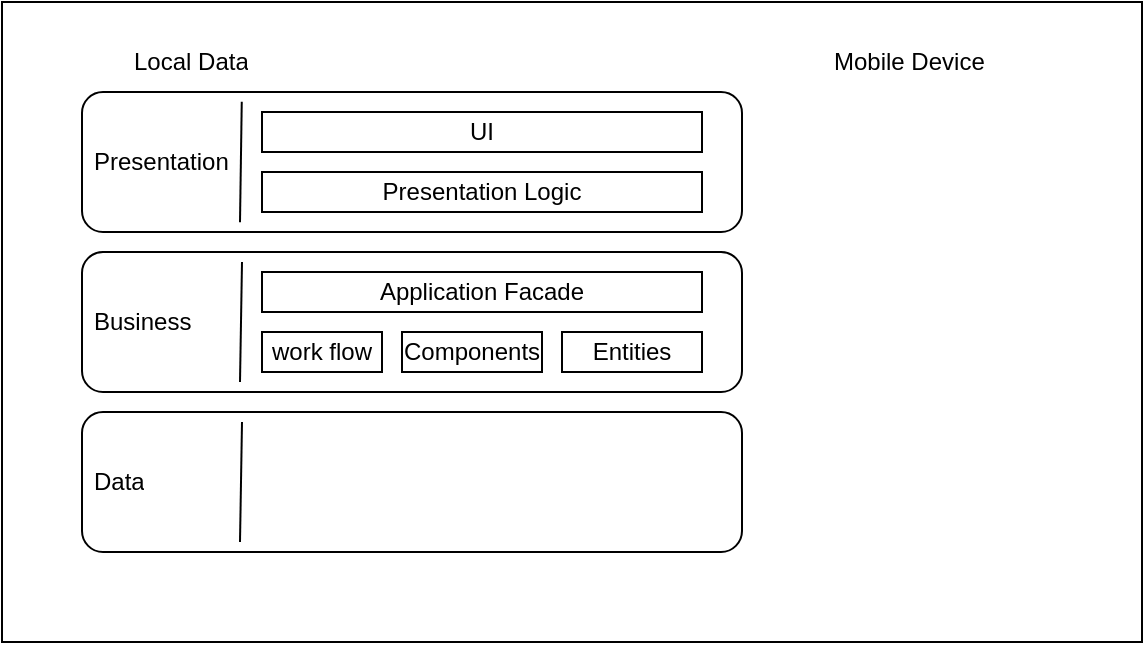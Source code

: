 <mxfile version="26.0.14">
  <diagram name="Page-1" id="5f0bae14-7c28-e335-631c-24af17079c00">
    <mxGraphModel dx="1368" dy="788" grid="1" gridSize="10" guides="1" tooltips="1" connect="1" arrows="1" fold="1" page="1" pageScale="1" pageWidth="1100" pageHeight="850" background="none" math="0" shadow="0">
      <root>
        <mxCell id="0" />
        <mxCell id="1" parent="0" />
        <mxCell id="YJwmVk056Xezfj7SXpw_-1" value="" style="rounded=0;whiteSpace=wrap;html=1;" vertex="1" parent="1">
          <mxGeometry x="50" y="45" width="570" height="320" as="geometry" />
        </mxCell>
        <mxCell id="YJwmVk056Xezfj7SXpw_-18" value="" style="rounded=1;whiteSpace=wrap;html=1;" vertex="1" parent="1">
          <mxGeometry x="90" y="170" width="330" height="70" as="geometry" />
        </mxCell>
        <mxCell id="YJwmVk056Xezfj7SXpw_-2" value="Local Data" style="text;strokeColor=none;fillColor=none;align=left;verticalAlign=middle;spacingLeft=4;spacingRight=4;overflow=hidden;points=[[0,0.5],[1,0.5]];portConstraint=eastwest;rotatable=0;whiteSpace=wrap;html=1;" vertex="1" parent="1">
          <mxGeometry x="110" y="60" width="80" height="30" as="geometry" />
        </mxCell>
        <mxCell id="YJwmVk056Xezfj7SXpw_-3" value="Mobile Device" style="text;strokeColor=none;fillColor=none;align=left;verticalAlign=middle;spacingLeft=4;spacingRight=4;overflow=hidden;points=[[0,0.5],[1,0.5]];portConstraint=eastwest;rotatable=0;whiteSpace=wrap;html=1;" vertex="1" parent="1">
          <mxGeometry x="460" y="60" width="100" height="30" as="geometry" />
        </mxCell>
        <mxCell id="YJwmVk056Xezfj7SXpw_-4" value="" style="rounded=1;whiteSpace=wrap;html=1;" vertex="1" parent="1">
          <mxGeometry x="90" y="90" width="330" height="70" as="geometry" />
        </mxCell>
        <mxCell id="YJwmVk056Xezfj7SXpw_-5" value="Presentation" style="text;strokeColor=none;fillColor=none;align=left;verticalAlign=middle;spacingLeft=4;spacingRight=4;overflow=hidden;points=[[0,0.5],[1,0.5]];portConstraint=eastwest;rotatable=0;whiteSpace=wrap;html=1;" vertex="1" parent="1">
          <mxGeometry x="90" y="110" width="80" height="30" as="geometry" />
        </mxCell>
        <mxCell id="YJwmVk056Xezfj7SXpw_-6" value="" style="endArrow=none;html=1;rounded=0;entryX=0.39;entryY=0.08;entryDx=0;entryDy=0;entryPerimeter=0;exitX=0.386;exitY=0.94;exitDx=0;exitDy=0;exitPerimeter=0;" edge="1" parent="1">
          <mxGeometry width="50" height="50" relative="1" as="geometry">
            <mxPoint x="169.0" y="155.1" as="sourcePoint" />
            <mxPoint x="169.88" y="94.9" as="targetPoint" />
          </mxGeometry>
        </mxCell>
        <mxCell id="YJwmVk056Xezfj7SXpw_-7" value="UI" style="rounded=0;whiteSpace=wrap;html=1;" vertex="1" parent="1">
          <mxGeometry x="180" y="100" width="220" height="20" as="geometry" />
        </mxCell>
        <mxCell id="YJwmVk056Xezfj7SXpw_-8" value="Presentation Logic" style="rounded=0;whiteSpace=wrap;html=1;" vertex="1" parent="1">
          <mxGeometry x="180" y="130" width="220" height="20" as="geometry" />
        </mxCell>
        <mxCell id="YJwmVk056Xezfj7SXpw_-12" value="Business" style="text;strokeColor=none;fillColor=none;align=left;verticalAlign=middle;spacingLeft=4;spacingRight=4;overflow=hidden;points=[[0,0.5],[1,0.5]];portConstraint=eastwest;rotatable=0;whiteSpace=wrap;html=1;" vertex="1" parent="1">
          <mxGeometry x="90" y="190" width="80" height="30" as="geometry" />
        </mxCell>
        <mxCell id="YJwmVk056Xezfj7SXpw_-13" value="Application Facade" style="rounded=0;whiteSpace=wrap;html=1;" vertex="1" parent="1">
          <mxGeometry x="180" y="180" width="220" height="20" as="geometry" />
        </mxCell>
        <mxCell id="YJwmVk056Xezfj7SXpw_-14" value="work flow" style="rounded=0;whiteSpace=wrap;html=1;" vertex="1" parent="1">
          <mxGeometry x="180" y="210" width="60" height="20" as="geometry" />
        </mxCell>
        <mxCell id="YJwmVk056Xezfj7SXpw_-16" value="Components" style="rounded=0;whiteSpace=wrap;html=1;" vertex="1" parent="1">
          <mxGeometry x="250" y="210" width="70" height="20" as="geometry" />
        </mxCell>
        <mxCell id="YJwmVk056Xezfj7SXpw_-17" value="Entities" style="rounded=0;whiteSpace=wrap;html=1;" vertex="1" parent="1">
          <mxGeometry x="330" y="210" width="70" height="20" as="geometry" />
        </mxCell>
        <mxCell id="YJwmVk056Xezfj7SXpw_-21" value="" style="endArrow=none;html=1;rounded=0;entryX=0.39;entryY=0.08;entryDx=0;entryDy=0;entryPerimeter=0;exitX=0.386;exitY=0.94;exitDx=0;exitDy=0;exitPerimeter=0;" edge="1" parent="1">
          <mxGeometry width="50" height="50" relative="1" as="geometry">
            <mxPoint x="169" y="235" as="sourcePoint" />
            <mxPoint x="170" y="175" as="targetPoint" />
          </mxGeometry>
        </mxCell>
        <mxCell id="YJwmVk056Xezfj7SXpw_-22" value="" style="rounded=1;whiteSpace=wrap;html=1;" vertex="1" parent="1">
          <mxGeometry x="90" y="250" width="330" height="70" as="geometry" />
        </mxCell>
        <mxCell id="YJwmVk056Xezfj7SXpw_-23" value="Data" style="text;strokeColor=none;fillColor=none;align=left;verticalAlign=middle;spacingLeft=4;spacingRight=4;overflow=hidden;points=[[0,0.5],[1,0.5]];portConstraint=eastwest;rotatable=0;whiteSpace=wrap;html=1;" vertex="1" parent="1">
          <mxGeometry x="90" y="270" width="80" height="30" as="geometry" />
        </mxCell>
        <mxCell id="YJwmVk056Xezfj7SXpw_-24" value="" style="endArrow=none;html=1;rounded=0;entryX=0.39;entryY=0.08;entryDx=0;entryDy=0;entryPerimeter=0;exitX=0.386;exitY=0.94;exitDx=0;exitDy=0;exitPerimeter=0;" edge="1" parent="1">
          <mxGeometry width="50" height="50" relative="1" as="geometry">
            <mxPoint x="169" y="315" as="sourcePoint" />
            <mxPoint x="170" y="255" as="targetPoint" />
          </mxGeometry>
        </mxCell>
      </root>
    </mxGraphModel>
  </diagram>
</mxfile>
